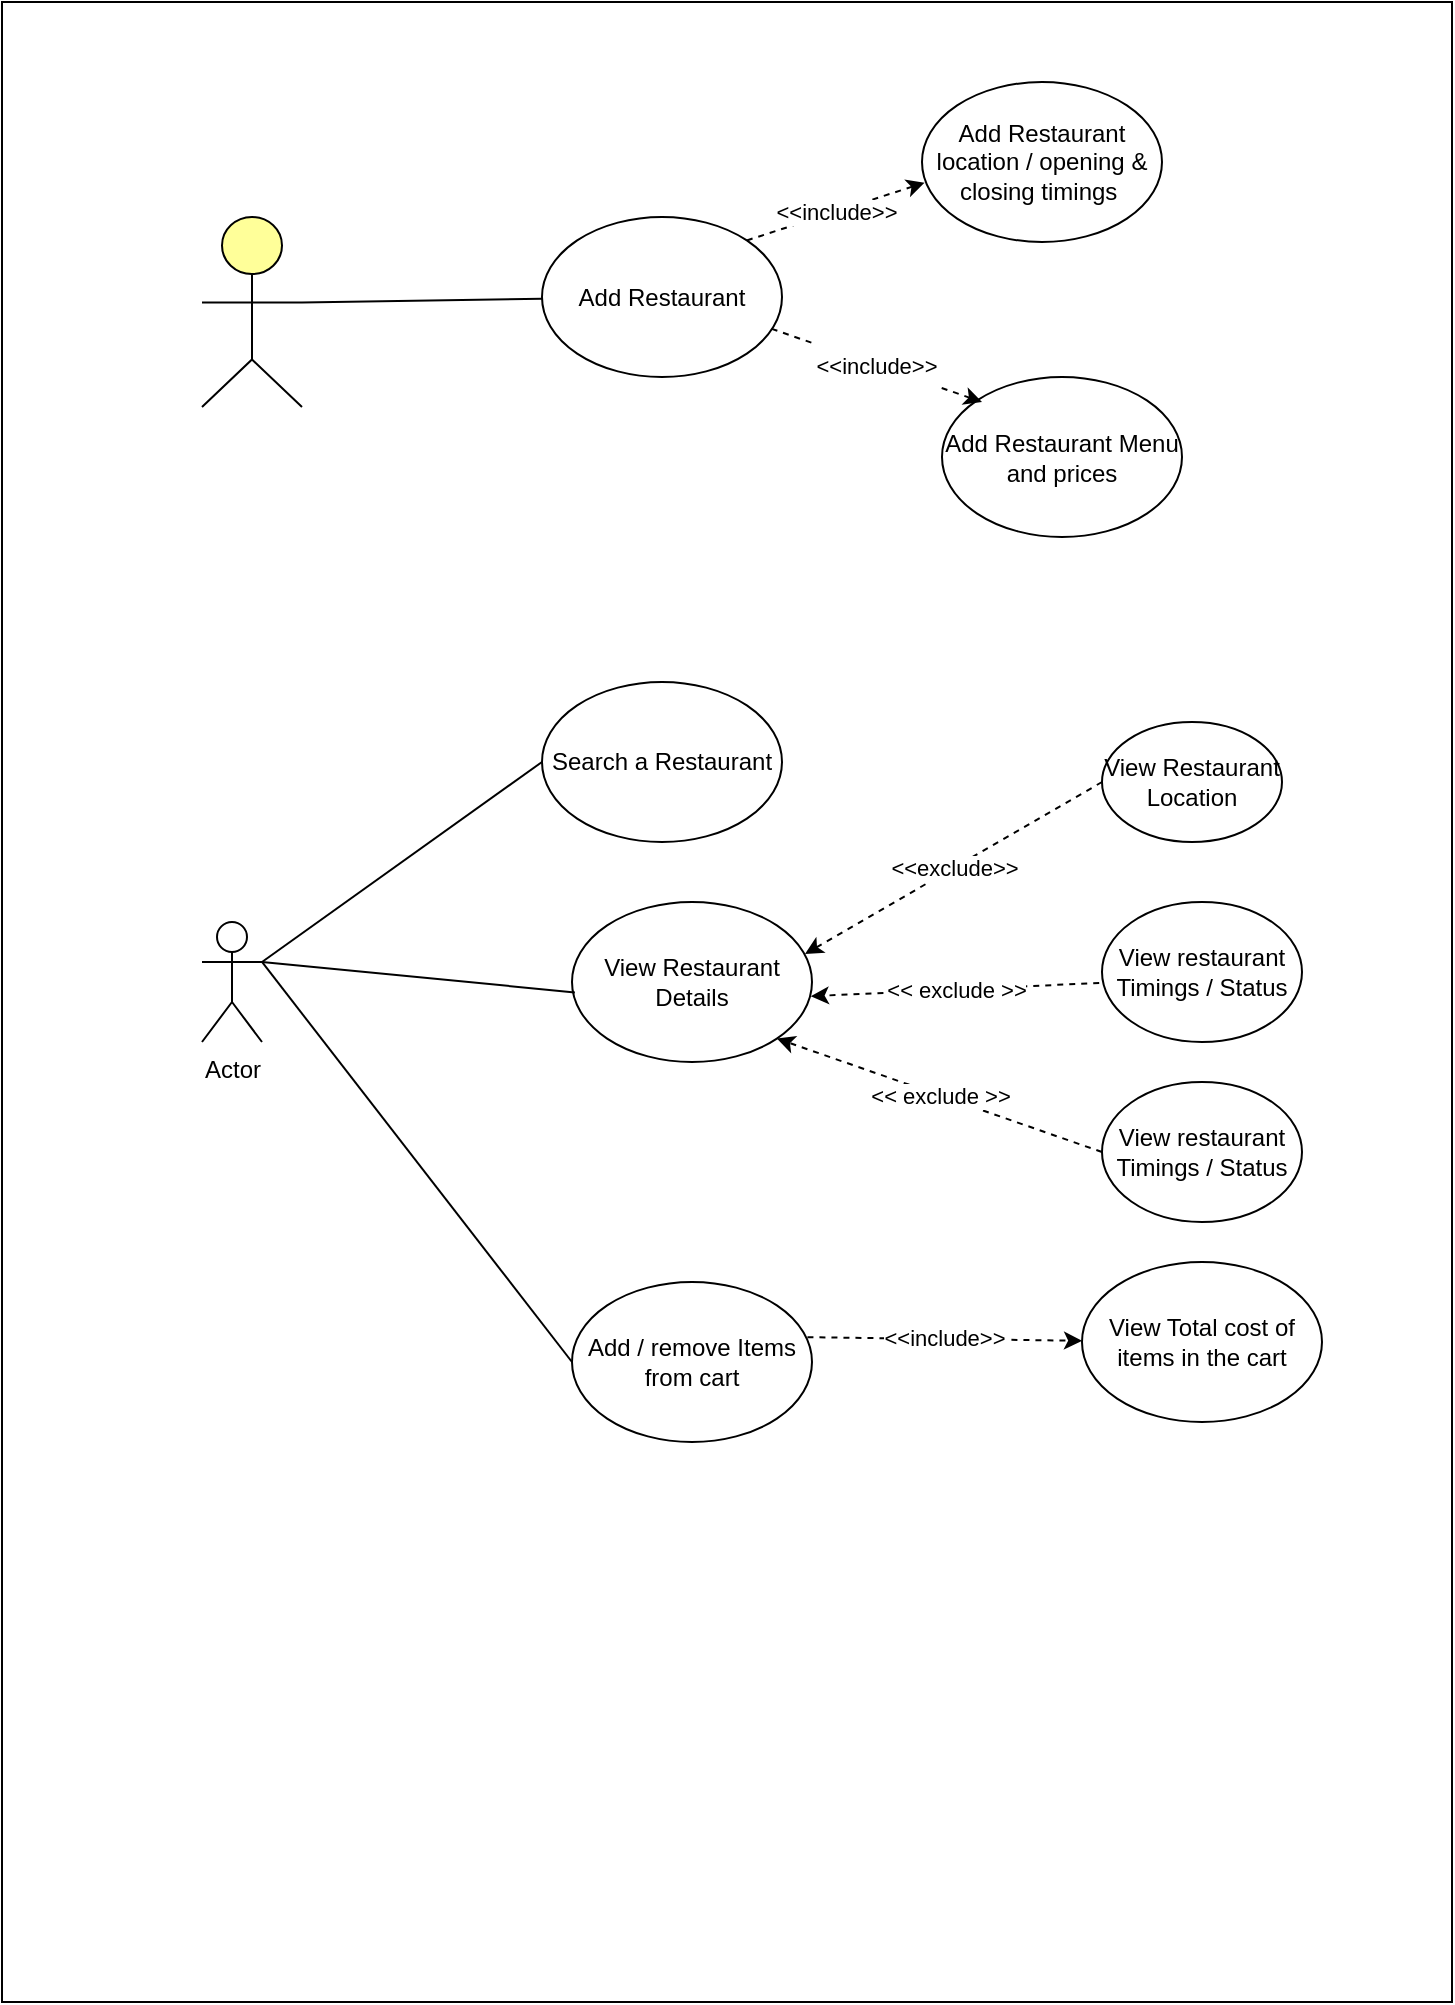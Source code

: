 <mxfile version="14.9.4" type="github">
  <diagram id="R2lEEEUBdFMjLlhIrx00" name="Page-1">
    <mxGraphModel dx="763" dy="386" grid="1" gridSize="10" guides="1" tooltips="1" connect="1" arrows="1" fold="1" page="1" pageScale="1" pageWidth="850" pageHeight="1100" math="0" shadow="0" extFonts="Permanent Marker^https://fonts.googleapis.com/css?family=Permanent+Marker">
      <root>
        <mxCell id="0" />
        <mxCell id="1" parent="0" />
        <mxCell id="SjEpmejSeZVBceK6zqRD-4" value="" style="rounded=0;whiteSpace=wrap;html=1;" vertex="1" parent="1">
          <mxGeometry x="80" y="60" width="725" height="1000" as="geometry" />
        </mxCell>
        <mxCell id="SjEpmejSeZVBceK6zqRD-1" value="Actor" style="shape=umlActor;verticalLabelPosition=bottom;verticalAlign=top;html=1;" vertex="1" parent="1">
          <mxGeometry x="180" y="520" width="30" height="60" as="geometry" />
        </mxCell>
        <mxCell id="SjEpmejSeZVBceK6zqRD-2" value="" style="html=1;outlineConnect=0;whiteSpace=wrap;fillColor=#ffff99;verticalLabelPosition=bottom;verticalAlign=top;align=center;shape=mxgraph.archimate3.actor;" vertex="1" parent="1">
          <mxGeometry x="180" y="167.5" width="50" height="95" as="geometry" />
        </mxCell>
        <mxCell id="SjEpmejSeZVBceK6zqRD-5" value="Add Restaurant" style="ellipse;whiteSpace=wrap;html=1;" vertex="1" parent="1">
          <mxGeometry x="350" y="167.5" width="120" height="80" as="geometry" />
        </mxCell>
        <mxCell id="SjEpmejSeZVBceK6zqRD-6" value="Add Restaurant location / opening &amp;amp; closing timings&amp;nbsp;" style="ellipse;whiteSpace=wrap;html=1;" vertex="1" parent="1">
          <mxGeometry x="540" y="100" width="120" height="80" as="geometry" />
        </mxCell>
        <mxCell id="SjEpmejSeZVBceK6zqRD-7" value="Add Restaurant Menu and prices" style="ellipse;whiteSpace=wrap;html=1;" vertex="1" parent="1">
          <mxGeometry x="550" y="247.5" width="120" height="80" as="geometry" />
        </mxCell>
        <mxCell id="SjEpmejSeZVBceK6zqRD-8" value="Search a Restaurant" style="ellipse;whiteSpace=wrap;html=1;" vertex="1" parent="1">
          <mxGeometry x="350" y="400" width="120" height="80" as="geometry" />
        </mxCell>
        <mxCell id="SjEpmejSeZVBceK6zqRD-9" value="View Restaurant Details" style="ellipse;whiteSpace=wrap;html=1;" vertex="1" parent="1">
          <mxGeometry x="365" y="510" width="120" height="80" as="geometry" />
        </mxCell>
        <mxCell id="SjEpmejSeZVBceK6zqRD-10" value="Add / remove Items from cart" style="ellipse;whiteSpace=wrap;html=1;" vertex="1" parent="1">
          <mxGeometry x="365" y="700" width="120" height="80" as="geometry" />
        </mxCell>
        <mxCell id="SjEpmejSeZVBceK6zqRD-16" value="" style="endArrow=none;html=1;exitX=1;exitY=0.45;exitDx=0;exitDy=0;exitPerimeter=0;" edge="1" parent="1" source="SjEpmejSeZVBceK6zqRD-2" target="SjEpmejSeZVBceK6zqRD-5">
          <mxGeometry width="50" height="50" relative="1" as="geometry">
            <mxPoint x="230" y="210" as="sourcePoint" />
            <mxPoint x="280" y="160" as="targetPoint" />
          </mxGeometry>
        </mxCell>
        <mxCell id="SjEpmejSeZVBceK6zqRD-17" value="" style="endArrow=none;html=1;entryX=0;entryY=0.5;entryDx=0;entryDy=0;exitX=1;exitY=0.333;exitDx=0;exitDy=0;exitPerimeter=0;" edge="1" parent="1" source="SjEpmejSeZVBceK6zqRD-1" target="SjEpmejSeZVBceK6zqRD-8">
          <mxGeometry width="50" height="50" relative="1" as="geometry">
            <mxPoint x="220" y="500.91" as="sourcePoint" />
            <mxPoint x="340.009" y="499.1" as="targetPoint" />
          </mxGeometry>
        </mxCell>
        <mxCell id="SjEpmejSeZVBceK6zqRD-18" value="" style="endArrow=none;html=1;entryX=0.012;entryY=0.565;entryDx=0;entryDy=0;entryPerimeter=0;exitX=1;exitY=0.333;exitDx=0;exitDy=0;exitPerimeter=0;" edge="1" parent="1" source="SjEpmejSeZVBceK6zqRD-1" target="SjEpmejSeZVBceK6zqRD-9">
          <mxGeometry width="50" height="50" relative="1" as="geometry">
            <mxPoint x="190" y="490" as="sourcePoint" />
            <mxPoint x="360.0" y="450" as="targetPoint" />
          </mxGeometry>
        </mxCell>
        <mxCell id="SjEpmejSeZVBceK6zqRD-19" value="" style="endArrow=none;html=1;entryX=0;entryY=0.5;entryDx=0;entryDy=0;exitX=1;exitY=0.333;exitDx=0;exitDy=0;exitPerimeter=0;" edge="1" parent="1" source="SjEpmejSeZVBceK6zqRD-1" target="SjEpmejSeZVBceK6zqRD-10">
          <mxGeometry width="50" height="50" relative="1" as="geometry">
            <mxPoint x="190" y="490" as="sourcePoint" />
            <mxPoint x="341.44" y="594.29" as="targetPoint" />
            <Array as="points" />
          </mxGeometry>
        </mxCell>
        <mxCell id="SjEpmejSeZVBceK6zqRD-22" value="&amp;lt;&amp;lt;include&amp;gt;&amp;gt;" style="endArrow=classic;html=1;entryX=0.011;entryY=0.629;entryDx=0;entryDy=0;entryPerimeter=0;exitX=1;exitY=0;exitDx=0;exitDy=0;dashed=1;" edge="1" parent="1" source="SjEpmejSeZVBceK6zqRD-5" target="SjEpmejSeZVBceK6zqRD-6">
          <mxGeometry width="50" height="50" relative="1" as="geometry">
            <mxPoint x="470" y="190" as="sourcePoint" />
            <mxPoint x="520" y="140" as="targetPoint" />
          </mxGeometry>
        </mxCell>
        <mxCell id="SjEpmejSeZVBceK6zqRD-23" value="&#xa;&#xa;&lt;span style=&quot;color: rgb(0, 0, 0); font-family: helvetica; font-size: 11px; font-style: normal; font-weight: 400; letter-spacing: normal; text-align: center; text-indent: 0px; text-transform: none; word-spacing: 0px; background-color: rgb(255, 255, 255); display: inline; float: none;&quot;&gt;&amp;lt;&amp;lt;include&amp;gt;&amp;gt;&lt;/span&gt;&#xa;&#xa;" style="endArrow=classic;html=1;exitX=0.957;exitY=0.699;exitDx=0;exitDy=0;exitPerimeter=0;dashed=1;" edge="1" parent="1" source="SjEpmejSeZVBceK6zqRD-5">
          <mxGeometry width="50" height="50" relative="1" as="geometry">
            <mxPoint x="462.426" y="189.216" as="sourcePoint" />
            <mxPoint x="570" y="260" as="targetPoint" />
          </mxGeometry>
        </mxCell>
        <mxCell id="SjEpmejSeZVBceK6zqRD-24" value="View Total cost of &lt;br&gt;items in the cart" style="ellipse;whiteSpace=wrap;html=1;" vertex="1" parent="1">
          <mxGeometry x="620" y="690" width="120" height="80" as="geometry" />
        </mxCell>
        <mxCell id="SjEpmejSeZVBceK6zqRD-25" value="&amp;lt;&amp;lt;include&amp;gt;&amp;gt;" style="endArrow=classic;html=1;dashed=1;exitX=0.981;exitY=0.345;exitDx=0;exitDy=0;exitPerimeter=0;" edge="1" parent="1" source="SjEpmejSeZVBceK6zqRD-10" target="SjEpmejSeZVBceK6zqRD-24">
          <mxGeometry width="50" height="50" relative="1" as="geometry">
            <mxPoint x="470" y="680" as="sourcePoint" />
            <mxPoint x="520" y="630" as="targetPoint" />
          </mxGeometry>
        </mxCell>
        <mxCell id="SjEpmejSeZVBceK6zqRD-26" value="View Restaurant Location" style="ellipse;whiteSpace=wrap;html=1;" vertex="1" parent="1">
          <mxGeometry x="630" y="420" width="90" height="60" as="geometry" />
        </mxCell>
        <mxCell id="SjEpmejSeZVBceK6zqRD-27" value="View restaurant Timings / Status" style="ellipse;whiteSpace=wrap;html=1;" vertex="1" parent="1">
          <mxGeometry x="630" y="510" width="100" height="70" as="geometry" />
        </mxCell>
        <mxCell id="SjEpmejSeZVBceK6zqRD-28" value="View restaurant Timings / Status" style="ellipse;whiteSpace=wrap;html=1;" vertex="1" parent="1">
          <mxGeometry x="630" y="600" width="100" height="70" as="geometry" />
        </mxCell>
        <mxCell id="SjEpmejSeZVBceK6zqRD-29" value="&amp;lt;&amp;lt;exclude&amp;gt;&amp;gt;" style="endArrow=classic;html=1;dashed=1;entryX=0.971;entryY=0.325;entryDx=0;entryDy=0;entryPerimeter=0;exitX=0;exitY=0.5;exitDx=0;exitDy=0;" edge="1" parent="1" source="SjEpmejSeZVBceK6zqRD-26" target="SjEpmejSeZVBceK6zqRD-9">
          <mxGeometry width="50" height="50" relative="1" as="geometry">
            <mxPoint x="450" y="650" as="sourcePoint" />
            <mxPoint x="500" y="600" as="targetPoint" />
          </mxGeometry>
        </mxCell>
        <mxCell id="SjEpmejSeZVBceK6zqRD-30" value="&amp;lt;&amp;lt; exclude &amp;gt;&amp;gt;" style="endArrow=classic;html=1;dashed=1;entryX=0.995;entryY=0.589;entryDx=0;entryDy=0;entryPerimeter=0;exitX=-0.014;exitY=0.578;exitDx=0;exitDy=0;exitPerimeter=0;" edge="1" parent="1" source="SjEpmejSeZVBceK6zqRD-27" target="SjEpmejSeZVBceK6zqRD-9">
          <mxGeometry width="50" height="50" relative="1" as="geometry">
            <mxPoint x="593.48" y="484.0" as="sourcePoint" />
            <mxPoint x="485" y="580.0" as="targetPoint" />
          </mxGeometry>
        </mxCell>
        <mxCell id="SjEpmejSeZVBceK6zqRD-31" value="&amp;lt;&amp;lt; exclude &amp;gt;&amp;gt;" style="endArrow=classic;html=1;dashed=1;entryX=1;entryY=1;entryDx=0;entryDy=0;exitX=0;exitY=0.5;exitDx=0;exitDy=0;" edge="1" parent="1" source="SjEpmejSeZVBceK6zqRD-28" target="SjEpmejSeZVBceK6zqRD-9">
          <mxGeometry width="50" height="50" relative="1" as="geometry">
            <mxPoint x="583.6" y="565.23" as="sourcePoint" />
            <mxPoint x="480" y="594.77" as="targetPoint" />
          </mxGeometry>
        </mxCell>
      </root>
    </mxGraphModel>
  </diagram>
</mxfile>
